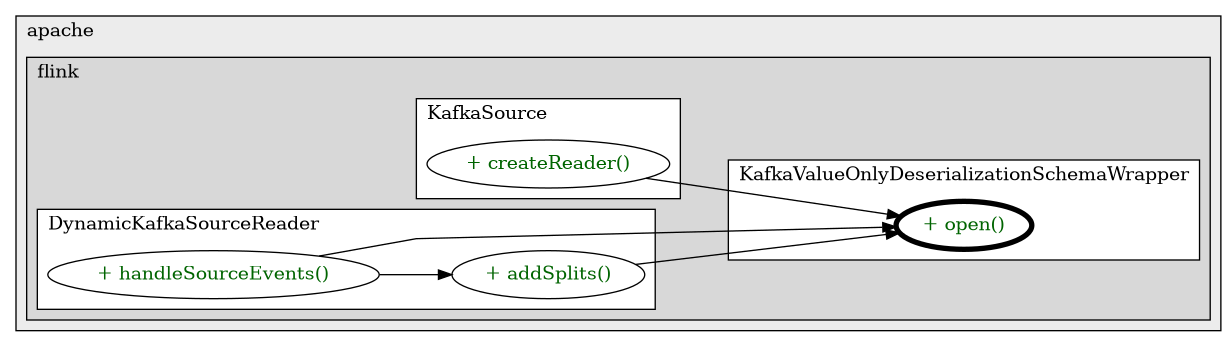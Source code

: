 @startuml

/' diagram meta data start
config=CallConfiguration;
{
  "rootMethod": "org.apache.flink.connector.kafka.source.reader.deserializer.KafkaValueOnlyDeserializationSchemaWrapper#open(InitializationContext)",
  "projectClassification": {
    "searchMode": "OpenProject", // OpenProject, AllProjects
    "includedProjects": "",
    "pathEndKeywords": "*.impl",
    "isClientPath": "",
    "isClientName": "",
    "isTestPath": "",
    "isTestName": "",
    "isMappingPath": "",
    "isMappingName": "",
    "isDataAccessPath": "",
    "isDataAccessName": "",
    "isDataStructurePath": "",
    "isDataStructureName": "",
    "isInterfaceStructuresPath": "",
    "isInterfaceStructuresName": "",
    "isEntryPointPath": "",
    "isEntryPointName": "",
    "treatFinalFieldsAsMandatory": false
  },
  "graphRestriction": {
    "classPackageExcludeFilter": "",
    "classPackageIncludeFilter": "",
    "classNameExcludeFilter": "",
    "classNameIncludeFilter": "",
    "methodNameExcludeFilter": "",
    "methodNameIncludeFilter": "",
    "removeByInheritance": "", // inheritance/annotation based filtering is done in a second step
    "removeByAnnotation": "",
    "removeByClassPackage": "", // cleanup the graph after inheritance/annotation based filtering is done
    "removeByClassName": "",
    "cutMappings": false,
    "cutEnum": true,
    "cutTests": true,
    "cutClient": true,
    "cutDataAccess": true,
    "cutInterfaceStructures": true,
    "cutDataStructures": true,
    "cutGetterAndSetter": true,
    "cutConstructors": true
  },
  "graphTraversal": {
    "forwardDepth": 3,
    "backwardDepth": 3,
    "classPackageExcludeFilter": "",
    "classPackageIncludeFilter": "",
    "classNameExcludeFilter": "",
    "classNameIncludeFilter": "",
    "methodNameExcludeFilter": "",
    "methodNameIncludeFilter": "",
    "hideMappings": false,
    "hideDataStructures": false,
    "hidePrivateMethods": true,
    "hideInterfaceCalls": true, // indirection: implementation -> interface (is hidden) -> implementation
    "onlyShowApplicationEntryPoints": false, // root node is included
    "useMethodCallsForStructureDiagram": "ForwardOnly" // ForwardOnly, BothDirections, No
  },
  "details": {
    "aggregation": "GroupByClass", // ByClass, GroupByClass, None
    "showMethodParametersTypes": false,
    "showMethodParametersNames": false,
    "showMethodReturnType": false,
    "showPackageLevels": 2,
    "showCallOrder": false,
    "edgeMode": "MethodsOnly", // TypesOnly, MethodsOnly, TypesAndMethods, MethodsAndDirectTypeUsage
    "showDetailedClassStructure": false
  },
  "rootClass": "org.apache.flink.connector.kafka.source.reader.deserializer.KafkaValueOnlyDeserializationSchemaWrapper",
  "extensionCallbackMethod": "" // qualified.class.name#methodName - signature: public static String method(String)
}
diagram meta data end '/



digraph g {
    rankdir="LR"
    splines=polyline
    

'nodes 
subgraph cluster_1411517106 { 
   	label=apache
	labeljust=l
	fillcolor="#ececec"
	style=filled
   
   subgraph cluster_1531395264 { 
   	label=flink
	labeljust=l
	fillcolor="#d8d8d8"
	style=filled
   
   subgraph cluster_107915419 { 
   	label=KafkaSource
	labeljust=l
	fillcolor=white
	style=filled
   
   KafkaSource958062280XXXcreateReader1173588239[
	label="+ createReader()"
	style=filled
	fillcolor=white
	tooltip="KafkaSource

null"
	fontcolor=darkgreen
];
} 

subgraph cluster_1197422553 { 
   	label=DynamicKafkaSourceReader
	labeljust=l
	fillcolor=white
	style=filled
   
   DynamicKafkaSourceReader2024983610XXXaddSplits917037444[
	label="+ addSplits()"
	style=filled
	fillcolor=white
	tooltip="DynamicKafkaSourceReader

null"
	fontcolor=darkgreen
];

DynamicKafkaSourceReader2024983610XXXhandleSourceEvents1559272223[
	label="+ handleSourceEvents()"
	style=filled
	fillcolor=white
	tooltip="DynamicKafkaSourceReader

&#10;  Duplicate source events are handled with idempotency. No metadata change means we simply skip&#10;  the restart logic.&#10; "
	fontcolor=darkgreen
];
} 

subgraph cluster_1878460784 { 
   	label=KafkaValueOnlyDeserializationSchemaWrapper
	labeljust=l
	fillcolor=white
	style=filled
   
   KafkaValueOnlyDeserializationSchemaWrapper338963448XXXopen1836888271[
	label="+ open()"
	style=filled
	fillcolor=white
	tooltip="KafkaValueOnlyDeserializationSchemaWrapper

&#10;  Initialization method for the schema. It is called before the actual working methods {@link&#10;  #deserialize} and thus suitable for one time setup work.&#10; &#10;  \<p\>The provided {@link DeserializationSchema.InitializationContext} can be used to access&#10;  additional features such as e.g. registering user metrics.&#10; &#10;  @param context Contextual information that can be used during initialization.&#10; "
	penwidth=4
	fontcolor=darkgreen
];
} 
} 
} 

'edges    
DynamicKafkaSourceReader2024983610XXXaddSplits917037444 -> KafkaValueOnlyDeserializationSchemaWrapper338963448XXXopen1836888271;
DynamicKafkaSourceReader2024983610XXXhandleSourceEvents1559272223 -> DynamicKafkaSourceReader2024983610XXXaddSplits917037444;
DynamicKafkaSourceReader2024983610XXXhandleSourceEvents1559272223 -> KafkaValueOnlyDeserializationSchemaWrapper338963448XXXopen1836888271;
KafkaSource958062280XXXcreateReader1173588239 -> KafkaValueOnlyDeserializationSchemaWrapper338963448XXXopen1836888271;
    
}
@enduml
